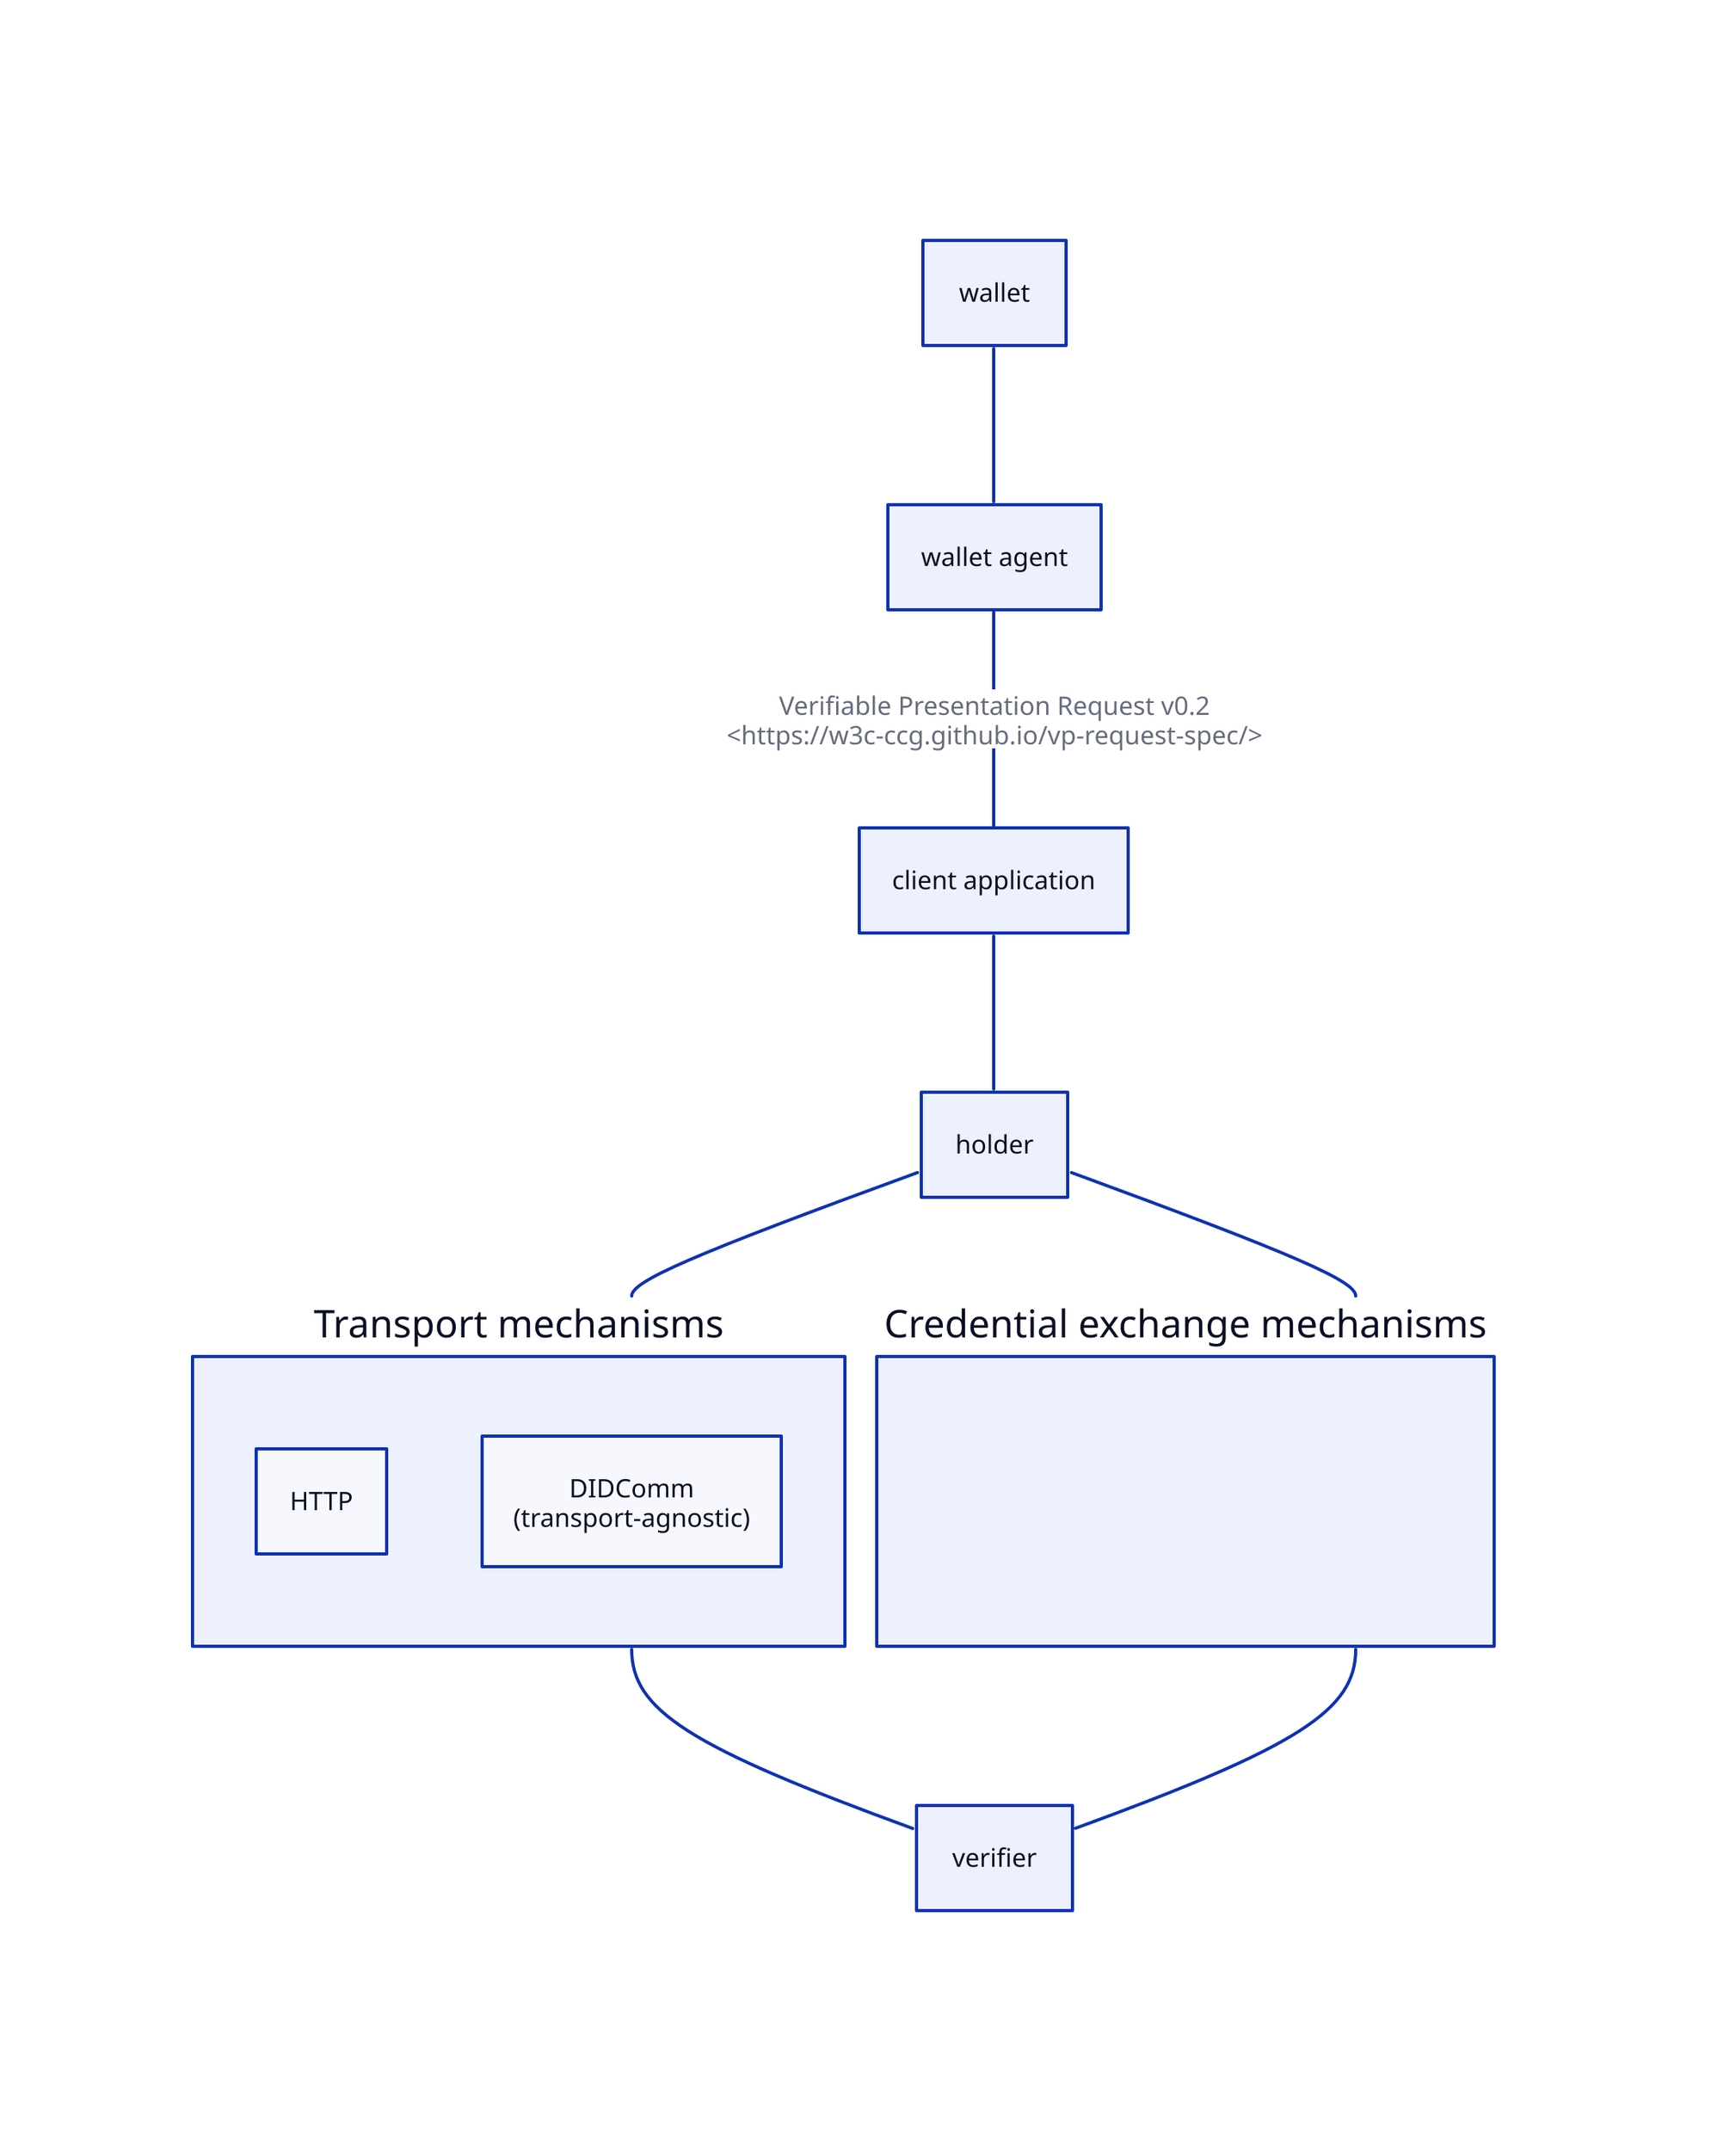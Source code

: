 direction: down
# t_http: |md
# Transport: HTTP
# | {
#   h: holder
#   v: verifier
#   h -> v: Request
#   v -> h: Response

# }

# t_didcomm: |md
# Transport: DIDComm
# | {
#   h: holder
#   v: verifier
#   i: intermediary
#   h <-> i: Message
#   i <-> v: Message

# }

todo_name: |md
TODO: name
| {
  h: holder
  v: verifier
  
  w: wallet
  wa: wallet agent
  c: client application

  transport_mechanisms: "Transport mechanisms" {
    tx_http: "HTTP"

    tx_didcomm: "DIDComm\n(transport-agnostic)"
  }

  credential_exchange_mechanisms: "Credential exchange mechanisms" {
    cx_presentation_exchange: |md
    [Presentation Exchange](https://identity.foundation/presentation-exchange/spec/v2.0.0)
    |

    cx_vc_api: |md
      [VC-API](https://w3c-ccg.github.io/vc-api/) (HTTP)
    |
  }


  
  w -- wa
  wa -- c: |md
  Verifiable Presentation Request v0.2
  <https://w3c-ccg.github.io/vp-request-spec/>
  |
  c -- h
  h -- transport_mechanisms -- v
  h -- credential_exchange_mechanisms --v


}